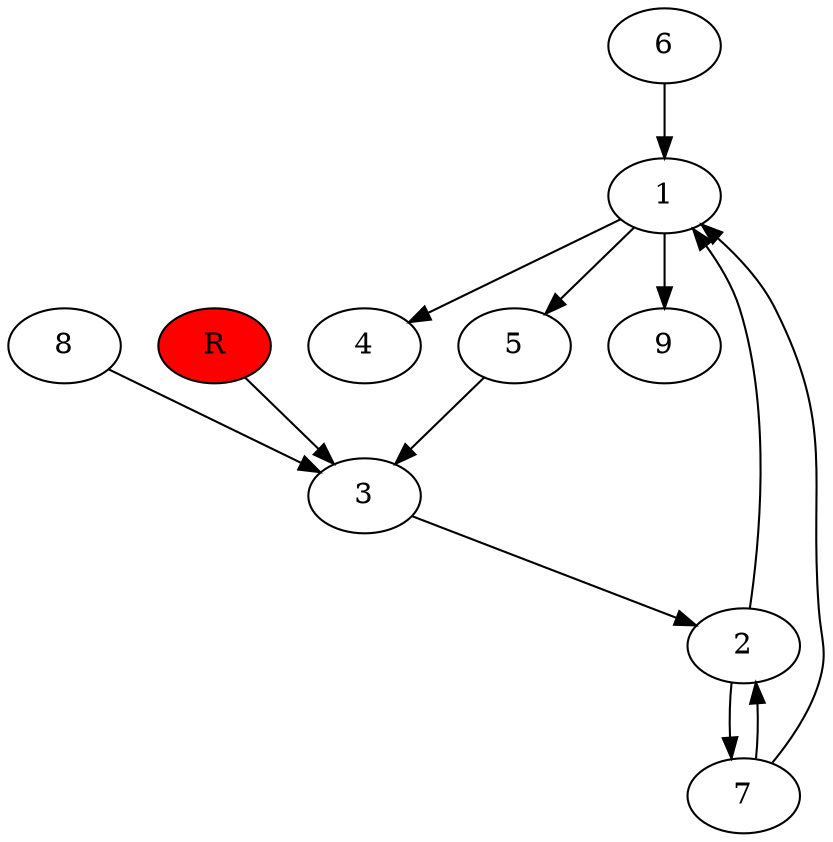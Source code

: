 digraph prb11973 {
	1
	2
	3
	4
	5
	6
	7
	8
	R [fillcolor="#ff0000" style=filled]
	1 -> 4
	1 -> 5
	1 -> 9
	2 -> 1
	2 -> 7
	3 -> 2
	5 -> 3
	6 -> 1
	7 -> 1
	7 -> 2
	8 -> 3
	R -> 3
}
